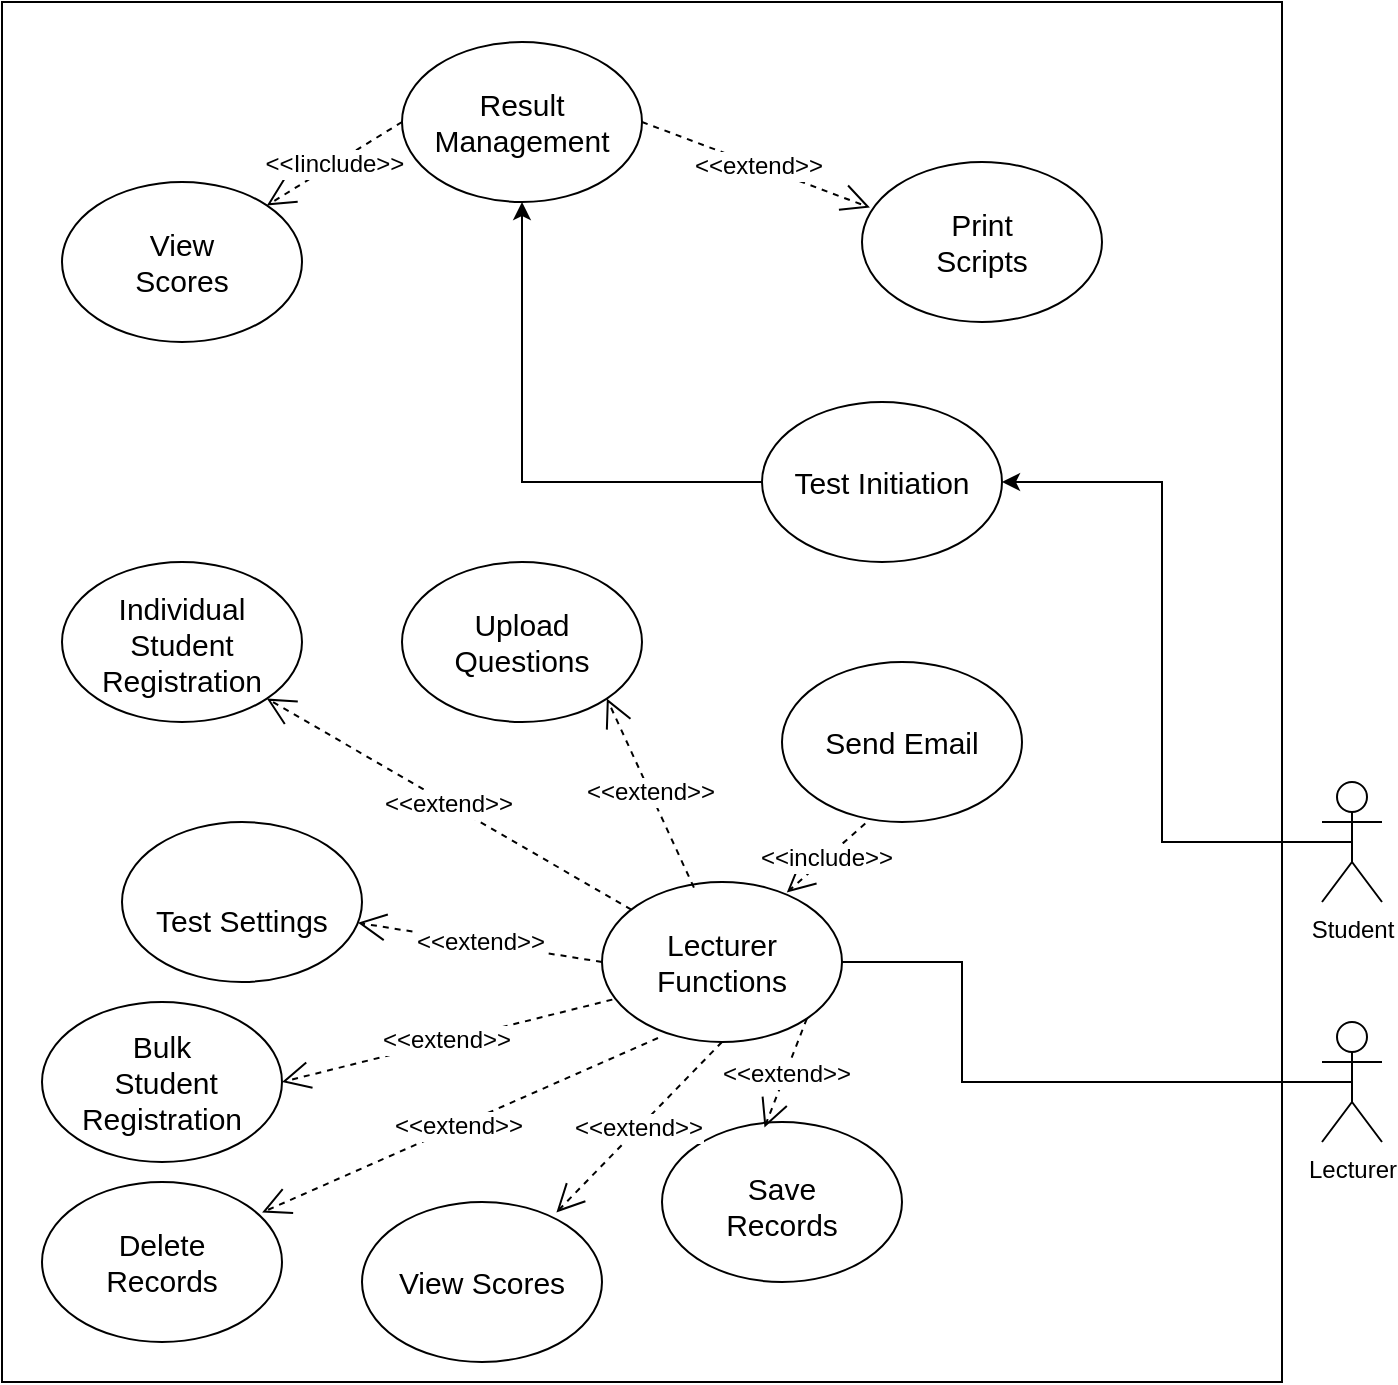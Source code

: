 <mxfile version="22.1.17" type="github">
  <diagram name="Page-1" id="SaG5RkMBY4uXLhKhSdqJ">
    <mxGraphModel dx="2750" dy="1630" grid="1" gridSize="10" guides="1" tooltips="1" connect="1" arrows="1" fold="1" page="1" pageScale="1" pageWidth="850" pageHeight="1100" math="0" shadow="0">
      <root>
        <mxCell id="0" />
        <mxCell id="1" parent="0" />
        <mxCell id="NP1iqPsxtxDzdF3vVpSx-9" value="" style="rounded=0;whiteSpace=wrap;html=1;" parent="1" vertex="1">
          <mxGeometry x="-1080" y="-800" width="640" height="690" as="geometry" />
        </mxCell>
        <mxCell id="NP1iqPsxtxDzdF3vVpSx-2" value="&lt;font style=&quot;font-size: 15px;&quot;&gt;Test Initiation&lt;/font&gt;" style="ellipse;whiteSpace=wrap;html=1;" parent="1" vertex="1">
          <mxGeometry x="-700" y="-600" width="120" height="80" as="geometry" />
        </mxCell>
        <mxCell id="NP1iqPsxtxDzdF3vVpSx-3" value="&lt;font style=&quot;font-size: 15px;&quot;&gt;Result Management&lt;/font&gt;" style="ellipse;whiteSpace=wrap;html=1;" parent="1" vertex="1">
          <mxGeometry x="-880" y="-780" width="120" height="80" as="geometry" />
        </mxCell>
        <mxCell id="NP1iqPsxtxDzdF3vVpSx-5" value="&lt;font style=&quot;font-size: 15px;&quot;&gt;Lecturer Functions&lt;/font&gt;" style="ellipse;whiteSpace=wrap;html=1;" parent="1" vertex="1">
          <mxGeometry x="-780" y="-360" width="120" height="80" as="geometry" />
        </mxCell>
        <mxCell id="KmL8ng4sVwqEaegbpeaS-14" style="edgeStyle=orthogonalEdgeStyle;rounded=0;orthogonalLoop=1;jettySize=auto;html=1;exitX=0.5;exitY=0.5;exitDx=0;exitDy=0;exitPerimeter=0;entryX=1;entryY=0.5;entryDx=0;entryDy=0;" edge="1" parent="1" source="NP1iqPsxtxDzdF3vVpSx-6" target="NP1iqPsxtxDzdF3vVpSx-2">
          <mxGeometry relative="1" as="geometry" />
        </mxCell>
        <mxCell id="NP1iqPsxtxDzdF3vVpSx-6" value="Student&lt;br&gt;" style="shape=umlActor;verticalLabelPosition=bottom;verticalAlign=top;html=1;outlineConnect=0;" parent="1" vertex="1">
          <mxGeometry x="-420" y="-410" width="30" height="60" as="geometry" />
        </mxCell>
        <mxCell id="NP1iqPsxtxDzdF3vVpSx-7" value="Lecturer" style="shape=umlActor;verticalLabelPosition=bottom;verticalAlign=top;html=1;outlineConnect=0;" parent="1" vertex="1">
          <mxGeometry x="-420" y="-290" width="30" height="60" as="geometry" />
        </mxCell>
        <mxCell id="NP1iqPsxtxDzdF3vVpSx-32" value="&lt;font style=&quot;&quot;&gt;&lt;font style=&quot;font-size: 15px;&quot;&gt;&lt;br&gt;Individual Student Registration&lt;/font&gt;&lt;br&gt;&lt;br&gt;&lt;/font&gt;" style="ellipse;whiteSpace=wrap;html=1;" parent="1" vertex="1">
          <mxGeometry x="-1050" y="-520" width="120" height="80" as="geometry" />
        </mxCell>
        <mxCell id="NP1iqPsxtxDzdF3vVpSx-39" value="" style="endArrow=classic;html=1;rounded=0;entryX=0.5;entryY=1;entryDx=0;entryDy=0;exitX=0;exitY=0.5;exitDx=0;exitDy=0;" parent="1" source="NP1iqPsxtxDzdF3vVpSx-2" target="NP1iqPsxtxDzdF3vVpSx-3" edge="1">
          <mxGeometry width="50" height="50" relative="1" as="geometry">
            <mxPoint x="-730" y="-640" as="sourcePoint" />
            <mxPoint x="-680" y="-690" as="targetPoint" />
            <Array as="points">
              <mxPoint x="-820" y="-560" />
            </Array>
          </mxGeometry>
        </mxCell>
        <mxCell id="NP1iqPsxtxDzdF3vVpSx-40" value="" style="endArrow=none;html=1;rounded=0;exitX=1;exitY=0.5;exitDx=0;exitDy=0;entryX=0.5;entryY=0.5;entryDx=0;entryDy=0;entryPerimeter=0;" parent="1" source="NP1iqPsxtxDzdF3vVpSx-5" target="NP1iqPsxtxDzdF3vVpSx-7" edge="1">
          <mxGeometry width="50" height="50" relative="1" as="geometry">
            <mxPoint x="-730" y="-470" as="sourcePoint" />
            <mxPoint x="-680" y="-520" as="targetPoint" />
            <Array as="points">
              <mxPoint x="-600" y="-320" />
              <mxPoint x="-600" y="-260" />
            </Array>
          </mxGeometry>
        </mxCell>
        <mxCell id="NP1iqPsxtxDzdF3vVpSx-42" value="&amp;lt;&amp;lt;extend&amp;gt;&amp;gt;" style="endArrow=open;endSize=12;dashed=1;html=1;rounded=0;fontFamily=Helvetica;fontSize=12;fontColor=default;entryX=1;entryY=1;entryDx=0;entryDy=0;" parent="1" source="NP1iqPsxtxDzdF3vVpSx-5" target="NP1iqPsxtxDzdF3vVpSx-32" edge="1">
          <mxGeometry x="0.007" width="160" relative="1" as="geometry">
            <mxPoint x="-860" y="-410" as="sourcePoint" />
            <mxPoint x="-700" y="-410" as="targetPoint" />
            <mxPoint as="offset" />
          </mxGeometry>
        </mxCell>
        <mxCell id="NP1iqPsxtxDzdF3vVpSx-49" value="&lt;font style=&quot;font-size: 15px;&quot;&gt;Upload&lt;br&gt;Questions&lt;/font&gt;" style="ellipse;whiteSpace=wrap;html=1;labelBackgroundColor=default;strokeColor=default;align=center;verticalAlign=middle;fontFamily=Helvetica;fontSize=12;fontColor=default;fillColor=default;horizontal=1;" parent="1" vertex="1">
          <mxGeometry x="-880" y="-520" width="120" height="80" as="geometry" />
        </mxCell>
        <mxCell id="NP1iqPsxtxDzdF3vVpSx-50" value="&amp;lt;&amp;lt;extend&amp;gt;&amp;gt;" style="endArrow=open;endSize=12;dashed=1;html=1;rounded=0;fontFamily=Helvetica;fontSize=12;fontColor=default;exitX=0.383;exitY=0.035;exitDx=0;exitDy=0;entryX=1;entryY=1;entryDx=0;entryDy=0;exitPerimeter=0;" parent="1" source="NP1iqPsxtxDzdF3vVpSx-5" target="NP1iqPsxtxDzdF3vVpSx-49" edge="1">
          <mxGeometry x="0.007" width="160" relative="1" as="geometry">
            <mxPoint x="-980" y="-430" as="sourcePoint" />
            <mxPoint x="-752" y="-338" as="targetPoint" />
            <mxPoint as="offset" />
          </mxGeometry>
        </mxCell>
        <mxCell id="NP1iqPsxtxDzdF3vVpSx-51" value="&lt;div style=&quot;text-align: justify; font-size: 15px; line-height: 120%;&quot;&gt;&lt;font style=&quot;font-size: 15px;&quot;&gt;&lt;br&gt;&lt;/font&gt;&lt;/div&gt;&lt;font style=&quot;font-size: 15px;&quot;&gt;&lt;div style=&quot;text-align: justify; line-height: 120%;&quot;&gt;Test Settings&lt;/div&gt;&lt;/font&gt;" style="ellipse;whiteSpace=wrap;html=1;labelBackgroundColor=default;strokeColor=default;align=center;verticalAlign=middle;fontFamily=Helvetica;fontSize=12;fontColor=default;fillColor=default;" parent="1" vertex="1">
          <mxGeometry x="-1020" y="-390" width="120" height="80" as="geometry" />
        </mxCell>
        <mxCell id="NP1iqPsxtxDzdF3vVpSx-53" value="&lt;font style=&quot;font-size: 15px;&quot;&gt;View Scores&lt;br&gt;&lt;/font&gt;" style="ellipse;whiteSpace=wrap;html=1;labelBackgroundColor=default;strokeColor=default;align=center;verticalAlign=middle;fontFamily=Helvetica;fontSize=12;fontColor=default;fillColor=default;" parent="1" vertex="1">
          <mxGeometry x="-900" y="-200" width="120" height="80" as="geometry" />
        </mxCell>
        <mxCell id="NP1iqPsxtxDzdF3vVpSx-54" value="&lt;font style=&quot;font-size: 15px;&quot;&gt;&lt;br&gt;Save &lt;br&gt;Records&lt;/font&gt;" style="ellipse;whiteSpace=wrap;html=1;labelBackgroundColor=default;strokeColor=default;align=center;verticalAlign=top;fontFamily=Helvetica;fontSize=12;fontColor=default;fillColor=default;" parent="1" vertex="1">
          <mxGeometry x="-750" y="-240" width="120" height="80" as="geometry" />
        </mxCell>
        <mxCell id="NP1iqPsxtxDzdF3vVpSx-55" value="&lt;font style=&quot;font-size: 15px;&quot;&gt;Delete &lt;br&gt;Records&lt;br&gt;&lt;/font&gt;" style="ellipse;whiteSpace=wrap;html=1;labelBackgroundColor=default;strokeColor=default;align=center;verticalAlign=middle;fontFamily=Helvetica;fontSize=12;fontColor=default;fillColor=default;" parent="1" vertex="1">
          <mxGeometry x="-1060" y="-210" width="120" height="80" as="geometry" />
        </mxCell>
        <mxCell id="NP1iqPsxtxDzdF3vVpSx-58" value="Bulk&lt;br&gt;&amp;nbsp;Student&lt;br&gt;Registration" style="ellipse;whiteSpace=wrap;html=1;labelBackgroundColor=default;strokeColor=default;align=center;verticalAlign=middle;fontFamily=Helvetica;fontSize=15;fontColor=default;fillColor=default;" parent="1" vertex="1">
          <mxGeometry x="-1060" y="-300" width="120" height="80" as="geometry" />
        </mxCell>
        <mxCell id="NP1iqPsxtxDzdF3vVpSx-61" value="&lt;font style=&quot;font-size: 15px;&quot;&gt;View &lt;br&gt;Scores&lt;/font&gt;" style="ellipse;whiteSpace=wrap;html=1;labelBackgroundColor=default;strokeColor=default;align=center;verticalAlign=middle;fontFamily=Helvetica;fontSize=12;fontColor=default;fillColor=default;" parent="1" vertex="1">
          <mxGeometry x="-1050" y="-710" width="120" height="80" as="geometry" />
        </mxCell>
        <mxCell id="NP1iqPsxtxDzdF3vVpSx-62" value="&lt;font style=&quot;font-size: 15px;&quot;&gt;Print &lt;br&gt;Scripts&lt;/font&gt;" style="ellipse;whiteSpace=wrap;html=1;labelBackgroundColor=default;strokeColor=default;align=center;verticalAlign=middle;fontFamily=Helvetica;fontSize=12;fontColor=default;fillColor=default;" parent="1" vertex="1">
          <mxGeometry x="-650" y="-720" width="120" height="80" as="geometry" />
        </mxCell>
        <mxCell id="NP1iqPsxtxDzdF3vVpSx-63" value="&amp;lt;&amp;lt;Iinclude&amp;gt;&amp;gt;" style="endArrow=open;endSize=12;dashed=1;html=1;rounded=0;fontFamily=Helvetica;fontSize=12;fontColor=default;exitX=0;exitY=0.5;exitDx=0;exitDy=0;entryX=1;entryY=0;entryDx=0;entryDy=0;" parent="1" source="NP1iqPsxtxDzdF3vVpSx-3" target="NP1iqPsxtxDzdF3vVpSx-61" edge="1">
          <mxGeometry x="0.007" width="160" relative="1" as="geometry">
            <mxPoint x="-980" y="-430" as="sourcePoint" />
            <mxPoint x="-752" y="-338" as="targetPoint" />
            <mxPoint as="offset" />
          </mxGeometry>
        </mxCell>
        <mxCell id="NP1iqPsxtxDzdF3vVpSx-64" value="&amp;lt;&amp;lt;extend&amp;gt;&amp;gt;" style="endArrow=open;endSize=12;dashed=1;html=1;rounded=0;fontFamily=Helvetica;fontSize=12;fontColor=default;exitX=1;exitY=0.5;exitDx=0;exitDy=0;entryX=0.033;entryY=0.285;entryDx=0;entryDy=0;entryPerimeter=0;" parent="1" source="NP1iqPsxtxDzdF3vVpSx-3" target="NP1iqPsxtxDzdF3vVpSx-62" edge="1">
          <mxGeometry x="0.007" width="160" relative="1" as="geometry">
            <mxPoint x="-980" y="-430" as="sourcePoint" />
            <mxPoint x="-752" y="-338" as="targetPoint" />
            <mxPoint as="offset" />
          </mxGeometry>
        </mxCell>
        <mxCell id="KmL8ng4sVwqEaegbpeaS-4" value="&amp;lt;&amp;lt;extend&amp;gt;&amp;gt;" style="endArrow=open;endSize=12;dashed=1;html=1;rounded=0;fontFamily=Helvetica;fontSize=12;fontColor=default;entryX=0.983;entryY=0.63;entryDx=0;entryDy=0;exitX=0;exitY=0.5;exitDx=0;exitDy=0;entryPerimeter=0;" edge="1" parent="1" source="NP1iqPsxtxDzdF3vVpSx-5" target="NP1iqPsxtxDzdF3vVpSx-51">
          <mxGeometry x="0.007" width="160" relative="1" as="geometry">
            <mxPoint x="-777" y="-310" as="sourcePoint" />
            <mxPoint x="-960" y="-416" as="targetPoint" />
            <mxPoint as="offset" />
          </mxGeometry>
        </mxCell>
        <mxCell id="KmL8ng4sVwqEaegbpeaS-5" value="&amp;lt;&amp;lt;extend&amp;gt;&amp;gt;" style="endArrow=open;endSize=12;dashed=1;html=1;rounded=0;fontFamily=Helvetica;fontSize=12;fontColor=default;exitX=0.043;exitY=0.735;exitDx=0;exitDy=0;entryX=1;entryY=0.5;entryDx=0;entryDy=0;exitPerimeter=0;" edge="1" parent="1" source="NP1iqPsxtxDzdF3vVpSx-5" target="NP1iqPsxtxDzdF3vVpSx-58">
          <mxGeometry x="0.007" width="160" relative="1" as="geometry">
            <mxPoint x="-806" y="-220" as="sourcePoint" />
            <mxPoint x="-850" y="-315" as="targetPoint" />
            <mxPoint as="offset" />
          </mxGeometry>
        </mxCell>
        <mxCell id="KmL8ng4sVwqEaegbpeaS-6" value="&amp;lt;&amp;lt;extend&amp;gt;&amp;gt;" style="endArrow=open;endSize=12;dashed=1;html=1;rounded=0;fontFamily=Helvetica;fontSize=12;fontColor=default;exitX=0;exitY=1;exitDx=0;exitDy=0;entryX=0.917;entryY=0.19;entryDx=0;entryDy=0;entryPerimeter=0;" edge="1" parent="1" target="NP1iqPsxtxDzdF3vVpSx-55">
          <mxGeometry x="0.007" width="160" relative="1" as="geometry">
            <mxPoint x="-752" y="-282" as="sourcePoint" />
            <mxPoint x="-930" y="-250" as="targetPoint" />
            <mxPoint as="offset" />
          </mxGeometry>
        </mxCell>
        <mxCell id="KmL8ng4sVwqEaegbpeaS-7" value="&amp;lt;&amp;lt;extend&amp;gt;&amp;gt;" style="endArrow=open;endSize=12;dashed=1;html=1;rounded=0;fontFamily=Helvetica;fontSize=12;fontColor=default;exitX=0.5;exitY=1;exitDx=0;exitDy=0;entryX=0.81;entryY=0.065;entryDx=0;entryDy=0;entryPerimeter=0;" edge="1" parent="1" source="NP1iqPsxtxDzdF3vVpSx-5" target="NP1iqPsxtxDzdF3vVpSx-53">
          <mxGeometry x="0.007" width="160" relative="1" as="geometry">
            <mxPoint x="-742" y="-272" as="sourcePoint" />
            <mxPoint x="-940" y="-185" as="targetPoint" />
            <mxPoint as="offset" />
          </mxGeometry>
        </mxCell>
        <mxCell id="KmL8ng4sVwqEaegbpeaS-8" value="&amp;lt;&amp;lt;extend&amp;gt;&amp;gt;" style="endArrow=open;endSize=12;dashed=1;html=1;rounded=0;fontFamily=Helvetica;fontSize=12;fontColor=default;exitX=1;exitY=1;exitDx=0;exitDy=0;entryX=0.427;entryY=0.035;entryDx=0;entryDy=0;entryPerimeter=0;" edge="1" parent="1" source="NP1iqPsxtxDzdF3vVpSx-5" target="NP1iqPsxtxDzdF3vVpSx-54">
          <mxGeometry x="0.007" width="160" relative="1" as="geometry">
            <mxPoint x="-710" y="-270" as="sourcePoint" />
            <mxPoint x="-793" y="-185" as="targetPoint" />
            <mxPoint as="offset" />
          </mxGeometry>
        </mxCell>
        <mxCell id="KmL8ng4sVwqEaegbpeaS-15" value="&lt;font style=&quot;font-size: 15px;&quot;&gt;Send Email&lt;/font&gt;" style="ellipse;whiteSpace=wrap;html=1;" vertex="1" parent="1">
          <mxGeometry x="-690" y="-470" width="120" height="80" as="geometry" />
        </mxCell>
        <mxCell id="KmL8ng4sVwqEaegbpeaS-17" value="&amp;lt;&amp;lt;include&amp;gt;&amp;gt;" style="endArrow=open;endSize=12;dashed=1;html=1;rounded=0;fontFamily=Helvetica;fontSize=12;fontColor=default;exitX=0.347;exitY=1.01;exitDx=0;exitDy=0;entryX=0.77;entryY=0.065;entryDx=0;entryDy=0;exitPerimeter=0;entryPerimeter=0;" edge="1" parent="1" source="KmL8ng4sVwqEaegbpeaS-15" target="NP1iqPsxtxDzdF3vVpSx-5">
          <mxGeometry x="0.007" width="160" relative="1" as="geometry">
            <mxPoint x="-724" y="-347" as="sourcePoint" />
            <mxPoint x="-768" y="-442" as="targetPoint" />
            <mxPoint as="offset" />
          </mxGeometry>
        </mxCell>
      </root>
    </mxGraphModel>
  </diagram>
</mxfile>
